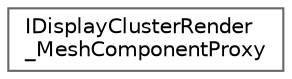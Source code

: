 digraph "Graphical Class Hierarchy"
{
 // INTERACTIVE_SVG=YES
 // LATEX_PDF_SIZE
  bgcolor="transparent";
  edge [fontname=Helvetica,fontsize=10,labelfontname=Helvetica,labelfontsize=10];
  node [fontname=Helvetica,fontsize=10,shape=box,height=0.2,width=0.4];
  rankdir="LR";
  Node0 [id="Node000000",label="IDisplayClusterRender\l_MeshComponentProxy",height=0.2,width=0.4,color="grey40", fillcolor="white", style="filled",URL="$dc/d51/classIDisplayClusterRender__MeshComponentProxy.html",tooltip=" "];
}

